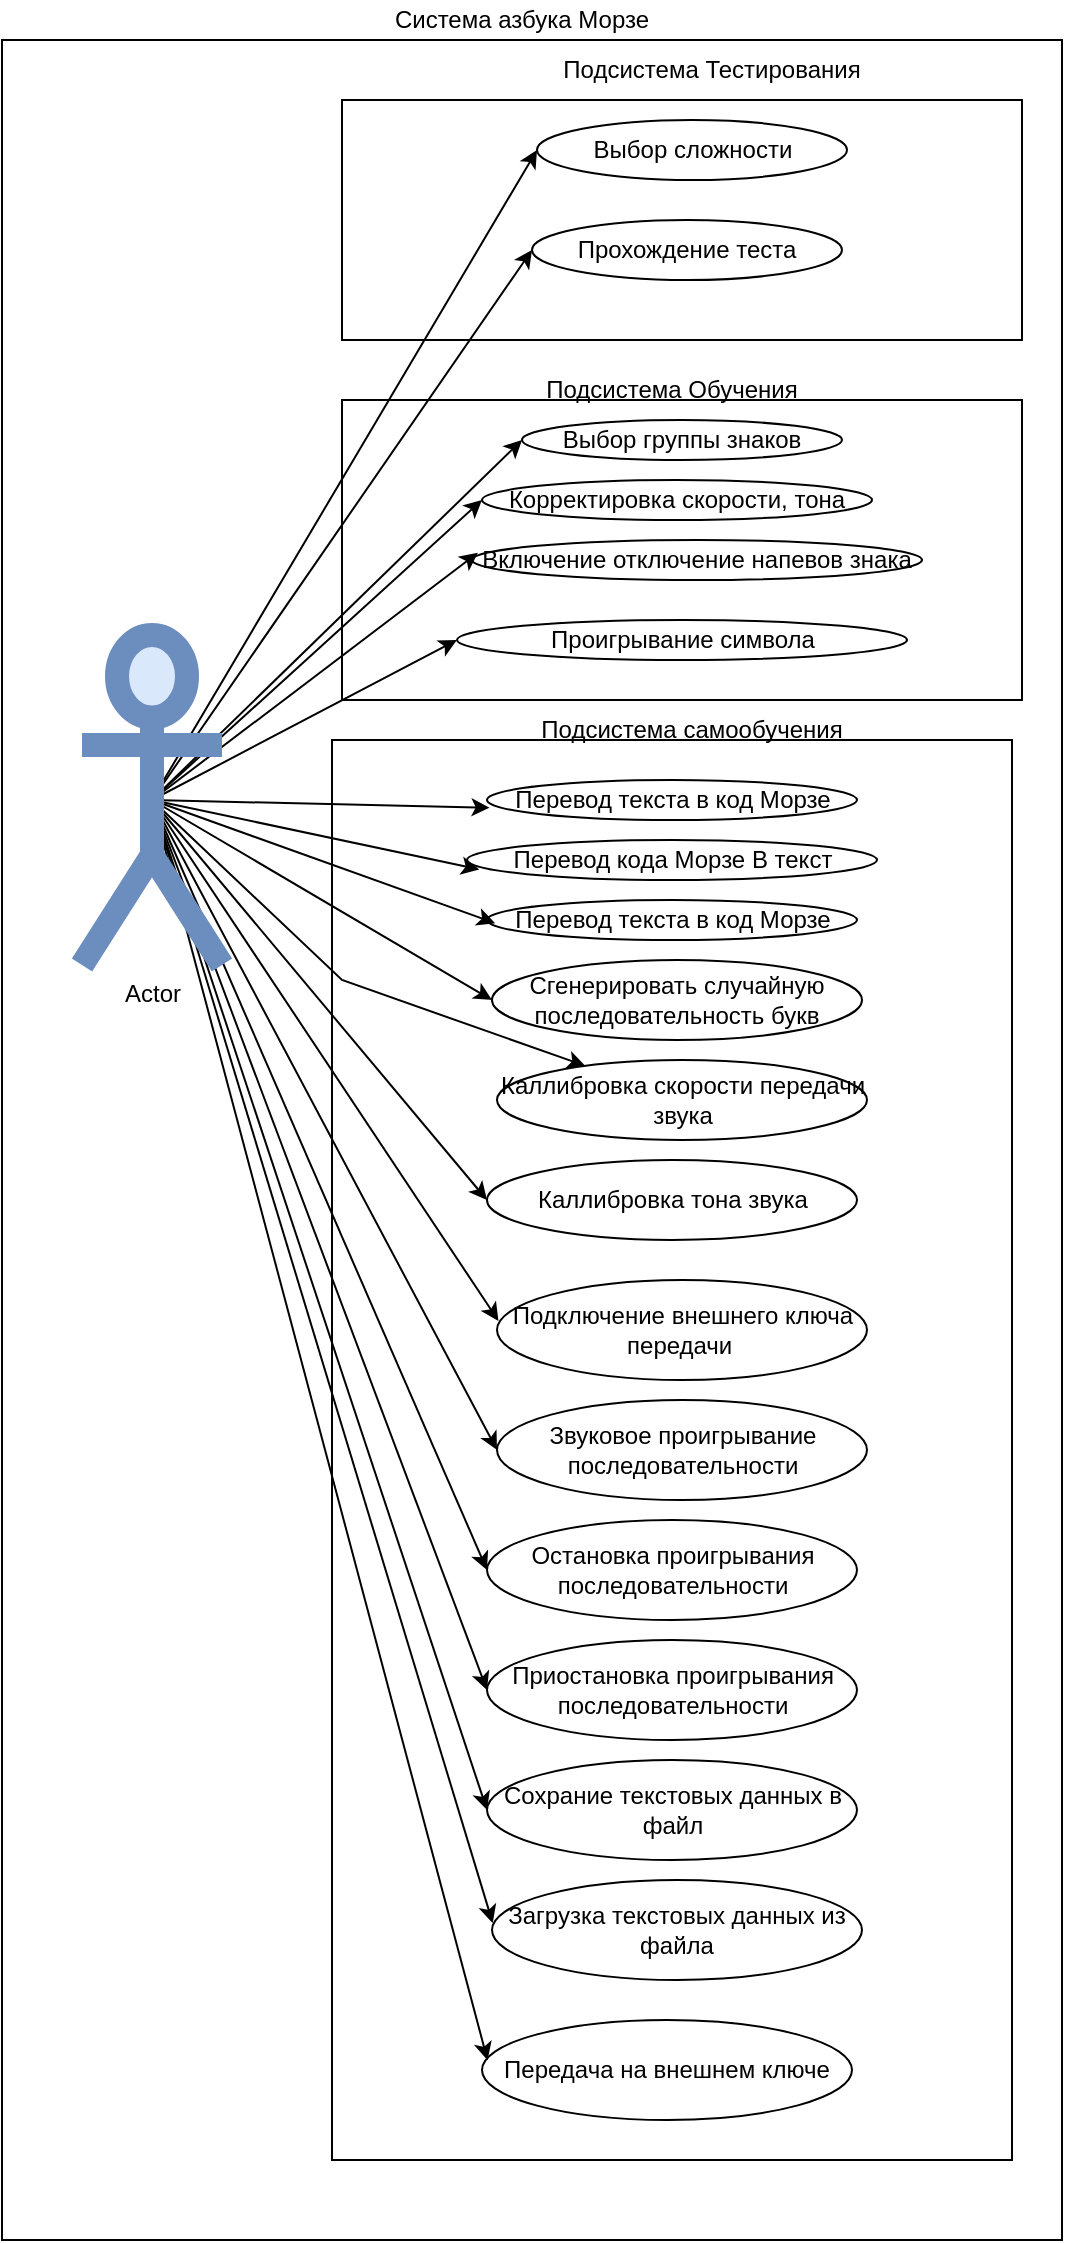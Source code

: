 <mxfile version="13.0.1" type="device"><diagram id="s_EspegMVbbKogQNzpty" name="Page-1"><mxGraphModel dx="1021" dy="551" grid="1" gridSize="10" guides="1" tooltips="1" connect="1" arrows="1" fold="1" page="1" pageScale="1" pageWidth="850" pageHeight="1100" math="0" shadow="0"><root><mxCell id="0"/><mxCell id="1" parent="0"/><mxCell id="ulwpVLRU_6bziT6fObt4-1" value="" style="rounded=0;whiteSpace=wrap;html=1;fillColor=none;" vertex="1" parent="1"><mxGeometry x="410" y="200" width="530" height="1100" as="geometry"/></mxCell><mxCell id="ulwpVLRU_6bziT6fObt4-2" value="" style="rounded=0;whiteSpace=wrap;html=1;fillColor=none;" vertex="1" parent="1"><mxGeometry x="580" y="230" width="340" height="120" as="geometry"/></mxCell><mxCell id="ulwpVLRU_6bziT6fObt4-4" value="Система азбука Морзе" style="text;html=1;strokeColor=none;fillColor=none;align=center;verticalAlign=middle;whiteSpace=wrap;rounded=0;" vertex="1" parent="1"><mxGeometry x="570" y="180" width="200" height="20" as="geometry"/></mxCell><mxCell id="ulwpVLRU_6bziT6fObt4-6" value="" style="rounded=0;whiteSpace=wrap;html=1;fillColor=none;" vertex="1" parent="1"><mxGeometry x="580" y="380" width="340" height="150" as="geometry"/></mxCell><mxCell id="ulwpVLRU_6bziT6fObt4-7" value="" style="rounded=0;whiteSpace=wrap;html=1;fillColor=none;" vertex="1" parent="1"><mxGeometry x="575" y="550" width="340" height="710" as="geometry"/></mxCell><mxCell id="ulwpVLRU_6bziT6fObt4-8" value="Подсистема Тестирования" style="text;html=1;strokeColor=none;fillColor=none;align=center;verticalAlign=middle;whiteSpace=wrap;rounded=0;" vertex="1" parent="1"><mxGeometry x="680" y="210" width="170" height="10" as="geometry"/></mxCell><mxCell id="ulwpVLRU_6bziT6fObt4-9" value="Подсистема Обучения" style="text;html=1;strokeColor=none;fillColor=none;align=center;verticalAlign=middle;whiteSpace=wrap;rounded=0;" vertex="1" parent="1"><mxGeometry x="660" y="370" width="170" height="10" as="geometry"/></mxCell><mxCell id="ulwpVLRU_6bziT6fObt4-10" value="Подсистема самообучения" style="text;html=1;strokeColor=none;fillColor=none;align=center;verticalAlign=middle;whiteSpace=wrap;rounded=0;" vertex="1" parent="1"><mxGeometry x="670" y="540" width="170" height="10" as="geometry"/></mxCell><mxCell id="ulwpVLRU_6bziT6fObt4-46" style="rounded=0;orthogonalLoop=1;jettySize=auto;html=1;exitX=0.5;exitY=0.5;exitDx=0;exitDy=0;exitPerimeter=0;entryX=0;entryY=0.5;entryDx=0;entryDy=0;" edge="1" parent="1" source="ulwpVLRU_6bziT6fObt4-11" target="ulwpVLRU_6bziT6fObt4-34"><mxGeometry relative="1" as="geometry"/></mxCell><mxCell id="ulwpVLRU_6bziT6fObt4-47" style="edgeStyle=none;rounded=0;orthogonalLoop=1;jettySize=auto;html=1;exitX=0.5;exitY=0.5;exitDx=0;exitDy=0;exitPerimeter=0;entryX=0;entryY=0.5;entryDx=0;entryDy=0;" edge="1" parent="1" source="ulwpVLRU_6bziT6fObt4-11" target="ulwpVLRU_6bziT6fObt4-35"><mxGeometry relative="1" as="geometry"/></mxCell><mxCell id="ulwpVLRU_6bziT6fObt4-48" style="edgeStyle=none;rounded=0;orthogonalLoop=1;jettySize=auto;html=1;exitX=0.5;exitY=0.5;exitDx=0;exitDy=0;exitPerimeter=0;entryX=0;entryY=0.5;entryDx=0;entryDy=0;" edge="1" parent="1" source="ulwpVLRU_6bziT6fObt4-11" target="ulwpVLRU_6bziT6fObt4-36"><mxGeometry relative="1" as="geometry"/></mxCell><mxCell id="ulwpVLRU_6bziT6fObt4-49" style="edgeStyle=none;rounded=0;orthogonalLoop=1;jettySize=auto;html=1;exitX=0.5;exitY=0.5;exitDx=0;exitDy=0;exitPerimeter=0;entryX=0.013;entryY=0.321;entryDx=0;entryDy=0;entryPerimeter=0;" edge="1" parent="1" source="ulwpVLRU_6bziT6fObt4-11" target="ulwpVLRU_6bziT6fObt4-37"><mxGeometry relative="1" as="geometry"/></mxCell><mxCell id="ulwpVLRU_6bziT6fObt4-50" style="edgeStyle=none;rounded=0;orthogonalLoop=1;jettySize=auto;html=1;exitX=0.5;exitY=0.5;exitDx=0;exitDy=0;exitPerimeter=0;entryX=0;entryY=0.5;entryDx=0;entryDy=0;" edge="1" parent="1" source="ulwpVLRU_6bziT6fObt4-11" target="ulwpVLRU_6bziT6fObt4-38"><mxGeometry relative="1" as="geometry"/></mxCell><mxCell id="ulwpVLRU_6bziT6fObt4-51" style="edgeStyle=none;rounded=0;orthogonalLoop=1;jettySize=auto;html=1;exitX=0.5;exitY=0.5;exitDx=0;exitDy=0;exitPerimeter=0;entryX=0.007;entryY=0.693;entryDx=0;entryDy=0;entryPerimeter=0;" edge="1" parent="1" source="ulwpVLRU_6bziT6fObt4-11" target="ulwpVLRU_6bziT6fObt4-14"><mxGeometry relative="1" as="geometry"/></mxCell><mxCell id="ulwpVLRU_6bziT6fObt4-52" style="edgeStyle=none;rounded=0;orthogonalLoop=1;jettySize=auto;html=1;exitX=0.5;exitY=0.5;exitDx=0;exitDy=0;exitPerimeter=0;entryX=0.03;entryY=0.736;entryDx=0;entryDy=0;entryPerimeter=0;" edge="1" parent="1" source="ulwpVLRU_6bziT6fObt4-11" target="ulwpVLRU_6bziT6fObt4-15"><mxGeometry relative="1" as="geometry"/></mxCell><mxCell id="ulwpVLRU_6bziT6fObt4-53" style="edgeStyle=none;rounded=0;orthogonalLoop=1;jettySize=auto;html=1;exitX=0.5;exitY=0.5;exitDx=0;exitDy=0;exitPerimeter=0;entryX=0.022;entryY=0.579;entryDx=0;entryDy=0;entryPerimeter=0;" edge="1" parent="1" source="ulwpVLRU_6bziT6fObt4-11" target="ulwpVLRU_6bziT6fObt4-16"><mxGeometry relative="1" as="geometry"/></mxCell><mxCell id="ulwpVLRU_6bziT6fObt4-54" style="edgeStyle=none;rounded=0;orthogonalLoop=1;jettySize=auto;html=1;exitX=0.5;exitY=0.5;exitDx=0;exitDy=0;exitPerimeter=0;entryX=0;entryY=0.5;entryDx=0;entryDy=0;" edge="1" parent="1" source="ulwpVLRU_6bziT6fObt4-11" target="ulwpVLRU_6bziT6fObt4-17"><mxGeometry relative="1" as="geometry"/></mxCell><mxCell id="ulwpVLRU_6bziT6fObt4-55" style="edgeStyle=none;rounded=0;orthogonalLoop=1;jettySize=auto;html=1;exitX=0.5;exitY=0.5;exitDx=0;exitDy=0;exitPerimeter=0;" edge="1" parent="1" source="ulwpVLRU_6bziT6fObt4-11" target="ulwpVLRU_6bziT6fObt4-18"><mxGeometry relative="1" as="geometry"><Array as="points"><mxPoint x="580" y="670"/></Array></mxGeometry></mxCell><mxCell id="ulwpVLRU_6bziT6fObt4-56" style="edgeStyle=none;rounded=0;orthogonalLoop=1;jettySize=auto;html=1;exitX=0.5;exitY=0.5;exitDx=0;exitDy=0;exitPerimeter=0;entryX=0;entryY=0.5;entryDx=0;entryDy=0;" edge="1" parent="1" source="ulwpVLRU_6bziT6fObt4-11" target="ulwpVLRU_6bziT6fObt4-19"><mxGeometry relative="1" as="geometry"/></mxCell><mxCell id="ulwpVLRU_6bziT6fObt4-57" style="edgeStyle=none;rounded=0;orthogonalLoop=1;jettySize=auto;html=1;exitX=0.5;exitY=0.5;exitDx=0;exitDy=0;exitPerimeter=0;entryX=0.004;entryY=0.409;entryDx=0;entryDy=0;entryPerimeter=0;" edge="1" parent="1" source="ulwpVLRU_6bziT6fObt4-11" target="ulwpVLRU_6bziT6fObt4-20"><mxGeometry relative="1" as="geometry"/></mxCell><mxCell id="ulwpVLRU_6bziT6fObt4-58" style="edgeStyle=none;rounded=0;orthogonalLoop=1;jettySize=auto;html=1;exitX=0.5;exitY=0.5;exitDx=0;exitDy=0;exitPerimeter=0;entryX=0;entryY=0.5;entryDx=0;entryDy=0;" edge="1" parent="1" source="ulwpVLRU_6bziT6fObt4-11" target="ulwpVLRU_6bziT6fObt4-21"><mxGeometry relative="1" as="geometry"/></mxCell><mxCell id="ulwpVLRU_6bziT6fObt4-59" style="edgeStyle=none;rounded=0;orthogonalLoop=1;jettySize=auto;html=1;exitX=0.5;exitY=0.5;exitDx=0;exitDy=0;exitPerimeter=0;entryX=0;entryY=0.5;entryDx=0;entryDy=0;" edge="1" parent="1" source="ulwpVLRU_6bziT6fObt4-11" target="ulwpVLRU_6bziT6fObt4-22"><mxGeometry relative="1" as="geometry"/></mxCell><mxCell id="ulwpVLRU_6bziT6fObt4-60" style="edgeStyle=none;rounded=0;orthogonalLoop=1;jettySize=auto;html=1;exitX=0.5;exitY=0.5;exitDx=0;exitDy=0;exitPerimeter=0;entryX=0;entryY=0.5;entryDx=0;entryDy=0;" edge="1" parent="1" source="ulwpVLRU_6bziT6fObt4-11" target="ulwpVLRU_6bziT6fObt4-25"><mxGeometry relative="1" as="geometry"/></mxCell><mxCell id="ulwpVLRU_6bziT6fObt4-61" style="edgeStyle=none;rounded=0;orthogonalLoop=1;jettySize=auto;html=1;exitX=0.5;exitY=0.5;exitDx=0;exitDy=0;exitPerimeter=0;entryX=0;entryY=0.5;entryDx=0;entryDy=0;" edge="1" parent="1" source="ulwpVLRU_6bziT6fObt4-11" target="ulwpVLRU_6bziT6fObt4-31"><mxGeometry relative="1" as="geometry"/></mxCell><mxCell id="ulwpVLRU_6bziT6fObt4-63" style="edgeStyle=none;rounded=0;orthogonalLoop=1;jettySize=auto;html=1;exitX=0.5;exitY=0.5;exitDx=0;exitDy=0;exitPerimeter=0;entryX=0.002;entryY=0.431;entryDx=0;entryDy=0;entryPerimeter=0;" edge="1" parent="1" source="ulwpVLRU_6bziT6fObt4-11" target="ulwpVLRU_6bziT6fObt4-32"><mxGeometry relative="1" as="geometry"/></mxCell><mxCell id="ulwpVLRU_6bziT6fObt4-14" value="Перевод текста в код Морзе" style="ellipse;whiteSpace=wrap;html=1;fillColor=none;" vertex="1" parent="1"><mxGeometry x="652.5" y="570" width="185" height="20" as="geometry"/></mxCell><mxCell id="ulwpVLRU_6bziT6fObt4-15" value="Перевод кода Морзе В текст" style="ellipse;whiteSpace=wrap;html=1;fillColor=none;" vertex="1" parent="1"><mxGeometry x="642.5" y="600" width="205" height="20" as="geometry"/></mxCell><mxCell id="ulwpVLRU_6bziT6fObt4-16" value="Перевод текста в код Морзе" style="ellipse;whiteSpace=wrap;html=1;fillColor=none;" vertex="1" parent="1"><mxGeometry x="652.5" y="630" width="185" height="20" as="geometry"/></mxCell><mxCell id="ulwpVLRU_6bziT6fObt4-17" value="Сгенерировать случайную последовательность букв" style="ellipse;whiteSpace=wrap;html=1;fillColor=none;" vertex="1" parent="1"><mxGeometry x="655" y="660" width="185" height="40" as="geometry"/></mxCell><mxCell id="ulwpVLRU_6bziT6fObt4-18" value="Каллибровка скорости передачи звука" style="ellipse;whiteSpace=wrap;html=1;fillColor=none;" vertex="1" parent="1"><mxGeometry x="657.5" y="710" width="185" height="40" as="geometry"/></mxCell><mxCell id="ulwpVLRU_6bziT6fObt4-19" value="Каллибровка тона звука" style="ellipse;whiteSpace=wrap;html=1;fillColor=none;" vertex="1" parent="1"><mxGeometry x="652.5" y="760" width="185" height="40" as="geometry"/></mxCell><mxCell id="ulwpVLRU_6bziT6fObt4-20" value="Подключение внешнего ключа передачи&amp;nbsp;" style="ellipse;whiteSpace=wrap;html=1;fillColor=none;" vertex="1" parent="1"><mxGeometry x="657.5" y="820" width="185" height="50" as="geometry"/></mxCell><mxCell id="ulwpVLRU_6bziT6fObt4-21" value="Звуковое проигрывание последовательности" style="ellipse;whiteSpace=wrap;html=1;fillColor=none;" vertex="1" parent="1"><mxGeometry x="657.5" y="880" width="185" height="50" as="geometry"/></mxCell><mxCell id="ulwpVLRU_6bziT6fObt4-22" value="Остановка проигрывания последовательности&lt;span style=&quot;font-family: monospace ; font-size: 0px&quot;&gt;%3CmxGraphModel%3E%3Croot%3E%3CmxCell%20id%3D%220%22%2F%3E%3CmxCell%20id%3D%221%22%20parent%3D%220%22%2F%3E%3CmxCell%20id%3D%222%22%20value%3D%22%D0%97%D0%B2%D1%83%D0%BA%D0%BE%D0%B2%D0%BE%D0%B5%20%D0%BF%D1%80%D0%BE%D0%B8%D0%B3%D1%80%D1%8B%D0%B2%D0%B0%D0%BD%D0%B8%D0%B5%20%D0%BF%D0%BE%D1%81%D0%BB%D0%B5%D0%B4%D0%BE%D0%B2%D0%B0%D1%82%D0%B5%D0%BB%D1%8C%D0%BD%D0%BE%D1%81%D1%82%D0%B8%22%20style%3D%22ellipse%3BwhiteSpace%3Dwrap%3Bhtml%3D1%3BfillColor%3Dnone%3B%22%20vertex%3D%221%22%20parent%3D%221%22%3E%3CmxGeometry%20x%3D%22645%22%20y%3D%22880%22%20width%3D%22185%22%20height%3D%2250%22%20as%3D%22geometry%22%2F%3E%3C%2FmxCell%3E%3C%2Froot%3E%3C%2FmxGraphModel%3E&lt;/span&gt;" style="ellipse;whiteSpace=wrap;html=1;fillColor=none;" vertex="1" parent="1"><mxGeometry x="652.5" y="940" width="185" height="50" as="geometry"/></mxCell><mxCell id="ulwpVLRU_6bziT6fObt4-25" value="Приостановка проигрывания последовательности&lt;span style=&quot;font-family: monospace ; font-size: 0px&quot;&gt;%3CmxGraphModel%3E%3Croot%3E%3CmxCell%20id%3D%220%22%2F%3E%3CmxCell%20id%3D%221%22%20parent%3D%220%22%2F%3E%3CmxCell%20id%3D%222%22%20value%3D%22%D0%97%D0%B2%D1%83%D0%BA%D0%BE%D0%B2%D0%BE%D0%B5%20%D0%BF%D1%80%D0%BE%D0%B8%D0%B3%D1%80%D1%8B%D0%B2%D0%B0%D0%BD%D0%B8%D0%B5%20%D0%BF%D0%BE%D1%81%D0%BB%D0%B5%D0%B4%D0%BE%D0%B2%D0%B0%D1%82%D0%B5%D0%BB%D1%8C%D0%BD%D0%BE%D1%81%D1%82%D0%B8%22%20style%3D%22ellipse%3BwhiteSpace%3Dwrap%3Bhtml%3D1%3BfillColor%3Dnone%3B%22%20vertex%3D%221%22%20parent%3D%221%22%3E%3CmxGeometry%20x%3D%22645%22%20y%3D%22880%22%20width%3D%22185%22%20height%3D%2250%22%20as%3D%22geometry%22%2F%3E%3C%2FmxCell%3E%3C%2Froot%3E%3C%2FmxGraphModel%3E&lt;/span&gt;" style="ellipse;whiteSpace=wrap;html=1;fillColor=none;" vertex="1" parent="1"><mxGeometry x="652.5" y="1000" width="185" height="50" as="geometry"/></mxCell><mxCell id="ulwpVLRU_6bziT6fObt4-26" style="edgeStyle=orthogonalEdgeStyle;rounded=0;orthogonalLoop=1;jettySize=auto;html=1;exitX=0.5;exitY=1;exitDx=0;exitDy=0;" edge="1" parent="1" source="ulwpVLRU_6bziT6fObt4-7" target="ulwpVLRU_6bziT6fObt4-7"><mxGeometry relative="1" as="geometry"/></mxCell><mxCell id="ulwpVLRU_6bziT6fObt4-31" value="Сохрание текстовых данных в файл" style="ellipse;whiteSpace=wrap;html=1;fillColor=none;" vertex="1" parent="1"><mxGeometry x="652.5" y="1060" width="185" height="50" as="geometry"/></mxCell><mxCell id="ulwpVLRU_6bziT6fObt4-32" value="Загрузка текстовых данных из файла" style="ellipse;whiteSpace=wrap;html=1;fillColor=none;" vertex="1" parent="1"><mxGeometry x="655" y="1120" width="185" height="50" as="geometry"/></mxCell><mxCell id="ulwpVLRU_6bziT6fObt4-33" value="Выбор сложности" style="ellipse;whiteSpace=wrap;html=1;fillColor=none;" vertex="1" parent="1"><mxGeometry x="677.5" y="240" width="155" height="30" as="geometry"/></mxCell><mxCell id="ulwpVLRU_6bziT6fObt4-34" value="Прохождение теста" style="ellipse;whiteSpace=wrap;html=1;fillColor=none;" vertex="1" parent="1"><mxGeometry x="675" y="290" width="155" height="30" as="geometry"/></mxCell><mxCell id="ulwpVLRU_6bziT6fObt4-35" value="Выбор группы знаков" style="ellipse;whiteSpace=wrap;html=1;fillColor=none;" vertex="1" parent="1"><mxGeometry x="670" y="390" width="160" height="20" as="geometry"/></mxCell><mxCell id="ulwpVLRU_6bziT6fObt4-36" value="Корректировка скорости, тона" style="ellipse;whiteSpace=wrap;html=1;fillColor=none;" vertex="1" parent="1"><mxGeometry x="650" y="420" width="195" height="20" as="geometry"/></mxCell><mxCell id="ulwpVLRU_6bziT6fObt4-37" value="Включение отключение напевов знака" style="ellipse;whiteSpace=wrap;html=1;fillColor=none;" vertex="1" parent="1"><mxGeometry x="645" y="450" width="225" height="20" as="geometry"/></mxCell><mxCell id="ulwpVLRU_6bziT6fObt4-38" value="Проигрывание символа" style="ellipse;whiteSpace=wrap;html=1;fillColor=none;" vertex="1" parent="1"><mxGeometry x="637.5" y="490" width="225" height="20" as="geometry"/></mxCell><mxCell id="ulwpVLRU_6bziT6fObt4-45" value="" style="endArrow=classic;html=1;entryX=0;entryY=0.5;entryDx=0;entryDy=0;exitX=0.5;exitY=0.5;exitDx=0;exitDy=0;exitPerimeter=0;" edge="1" parent="1" source="ulwpVLRU_6bziT6fObt4-11" target="ulwpVLRU_6bziT6fObt4-33"><mxGeometry width="50" height="50" relative="1" as="geometry"><mxPoint x="740" y="500" as="sourcePoint"/><mxPoint x="790" y="450" as="targetPoint"/></mxGeometry></mxCell><mxCell id="ulwpVLRU_6bziT6fObt4-74" style="edgeStyle=none;rounded=0;orthogonalLoop=1;jettySize=auto;html=1;exitX=0.5;exitY=0.5;exitDx=0;exitDy=0;exitPerimeter=0;entryX=0.015;entryY=0.402;entryDx=0;entryDy=0;entryPerimeter=0;" edge="1" parent="1" source="ulwpVLRU_6bziT6fObt4-11" target="ulwpVLRU_6bziT6fObt4-72"><mxGeometry relative="1" as="geometry"/></mxCell><mxCell id="ulwpVLRU_6bziT6fObt4-11" value="Actor" style="shape=umlActor;verticalLabelPosition=bottom;labelBackgroundColor=#ffffff;verticalAlign=top;html=1;outlineConnect=0;fillColor=#dae8fc;strokeColor=#6c8ebf;strokeWidth=12;" vertex="1" parent="1"><mxGeometry x="450" y="497.5" width="70" height="165" as="geometry"/></mxCell><mxCell id="ulwpVLRU_6bziT6fObt4-72" value="Передача на внешнем ключе" style="ellipse;whiteSpace=wrap;html=1;fillColor=none;" vertex="1" parent="1"><mxGeometry x="650" y="1190" width="185" height="50" as="geometry"/></mxCell></root></mxGraphModel></diagram></mxfile>